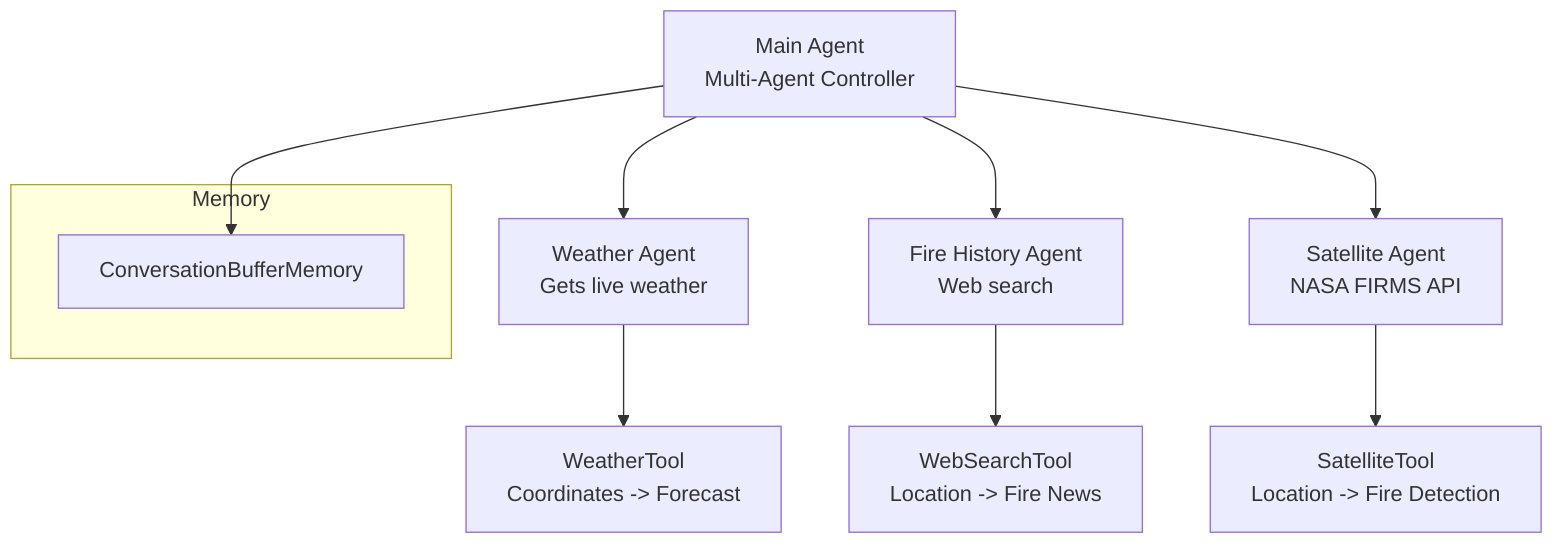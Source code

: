 graph TD
    A[Main Agent<br> Multi-Agent Controller] --> B[Weather Agent<br>Gets live weather]
    A --> C[Fire History Agent<br> Web search]
    A --> D[Satellite Agent<br> NASA FIRMS API]
    B --> B1[WeatherTool<br>Coordinates -> Forecast]
    C --> C1[WebSearchTool<br>Location -> Fire News]
    D --> D1[SatelliteTool<br>Location -> Fire Detection]

    subgraph Memory
      A2[ConversationBufferMemory]
    end
    A --> A2